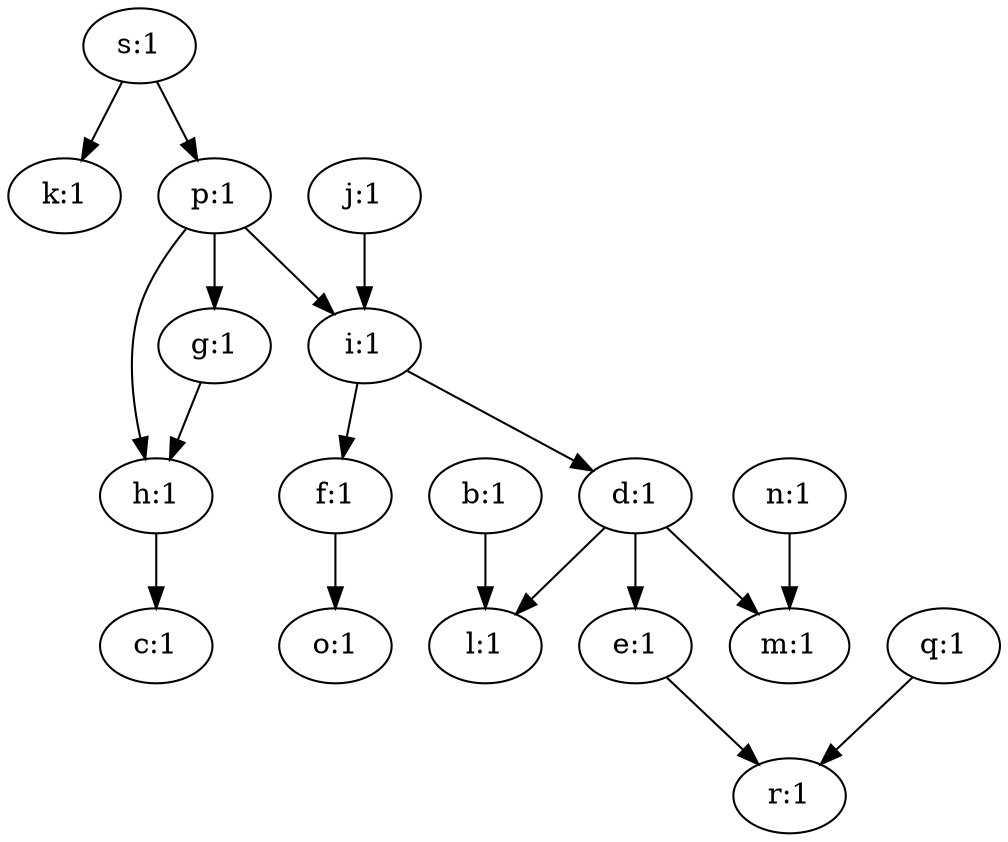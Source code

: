 digraph G {
  s [label="s:1", ];
  p [label="p:1", ];
  i [label="i:1", ];
  d [label="d:1", ];
  e [label="e:1", ];
  r [label="r:1", ];
  b [label="b:1", ];
  c [label="c:1", ];
  f [label="f:1", ];
  g [label="g:1", ];
  h [label="h:1", ];
  j [label="j:1", ];
  k [label="k:1", ];
  l [label="l:1", ];
  m [label="m:1", ];
  n [label="n:1", ];
  o [label="o:1", ];
  q [label="q:1", ];
  
  
  s -> p;
  s -> k;
  p -> i;
  p -> g;
  p -> h;
  i -> d;
  i -> f;
  d -> e;
  d -> l;
  d -> m;
  e -> r;
  b -> l;
  f -> o;
  g -> h;
  h -> c;
  j -> i;
  n -> m;
  q -> r;
  
  }